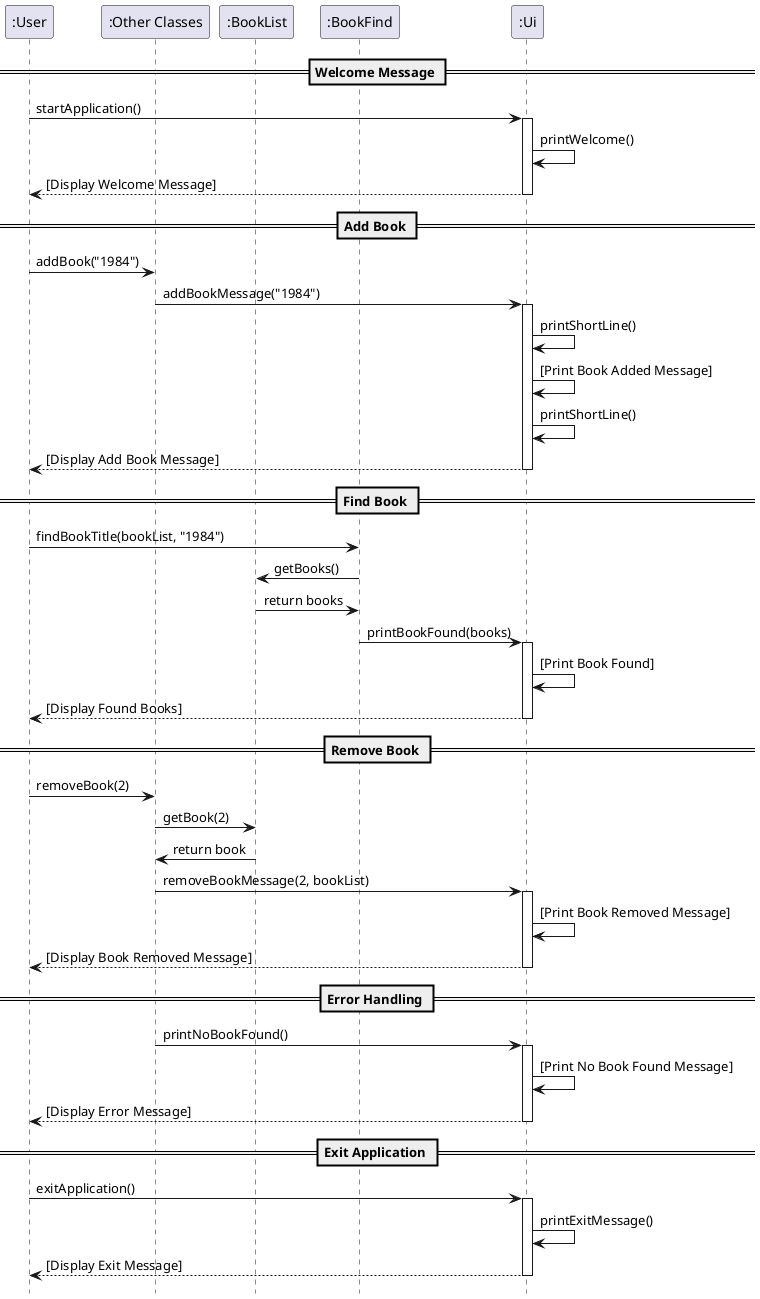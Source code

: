 @startuml
participant ":User" as User
participant ":Other Classes" as OtherClasses
participant ":BookList" as BookList
participant ":BookFind" as BookFind
participant ":Ui" as Ui
hide footbox

== Welcome Message ==
User -> Ui : startApplication()
activate Ui
Ui -> Ui : printWelcome()
Ui --> User : [Display Welcome Message]
deactivate Ui

== Add Book ==
User -> OtherClasses : addBook("1984")
OtherClasses -> Ui : addBookMessage("1984")
activate Ui
Ui -> Ui : printShortLine()
Ui -> Ui : [Print Book Added Message]
Ui -> Ui : printShortLine()
Ui --> User : [Display Add Book Message]
deactivate Ui

== Find Book ==
User -> BookFind : findBookTitle(bookList, "1984")
BookFind -> BookList : getBooks()
BookList -> BookFind : return books
BookFind -> Ui : printBookFound(books)
activate Ui
Ui -> Ui : [Print Book Found]
Ui --> User : [Display Found Books]
deactivate Ui

== Remove Book ==
User -> OtherClasses : removeBook(2)
OtherClasses -> BookList : getBook(2)
BookList -> OtherClasses : return book
OtherClasses -> Ui : removeBookMessage(2, bookList)
activate Ui
Ui -> Ui : [Print Book Removed Message]
Ui --> User : [Display Book Removed Message]
deactivate Ui

== Error Handling ==
OtherClasses -> Ui : printNoBookFound()
activate Ui
Ui -> Ui : [Print No Book Found Message]
Ui --> User : [Display Error Message]
deactivate Ui

== Exit Application ==
User -> Ui : exitApplication()
activate Ui
Ui -> Ui : printExitMessage()
Ui --> User : [Display Exit Message]
deactivate Ui

@enduml

